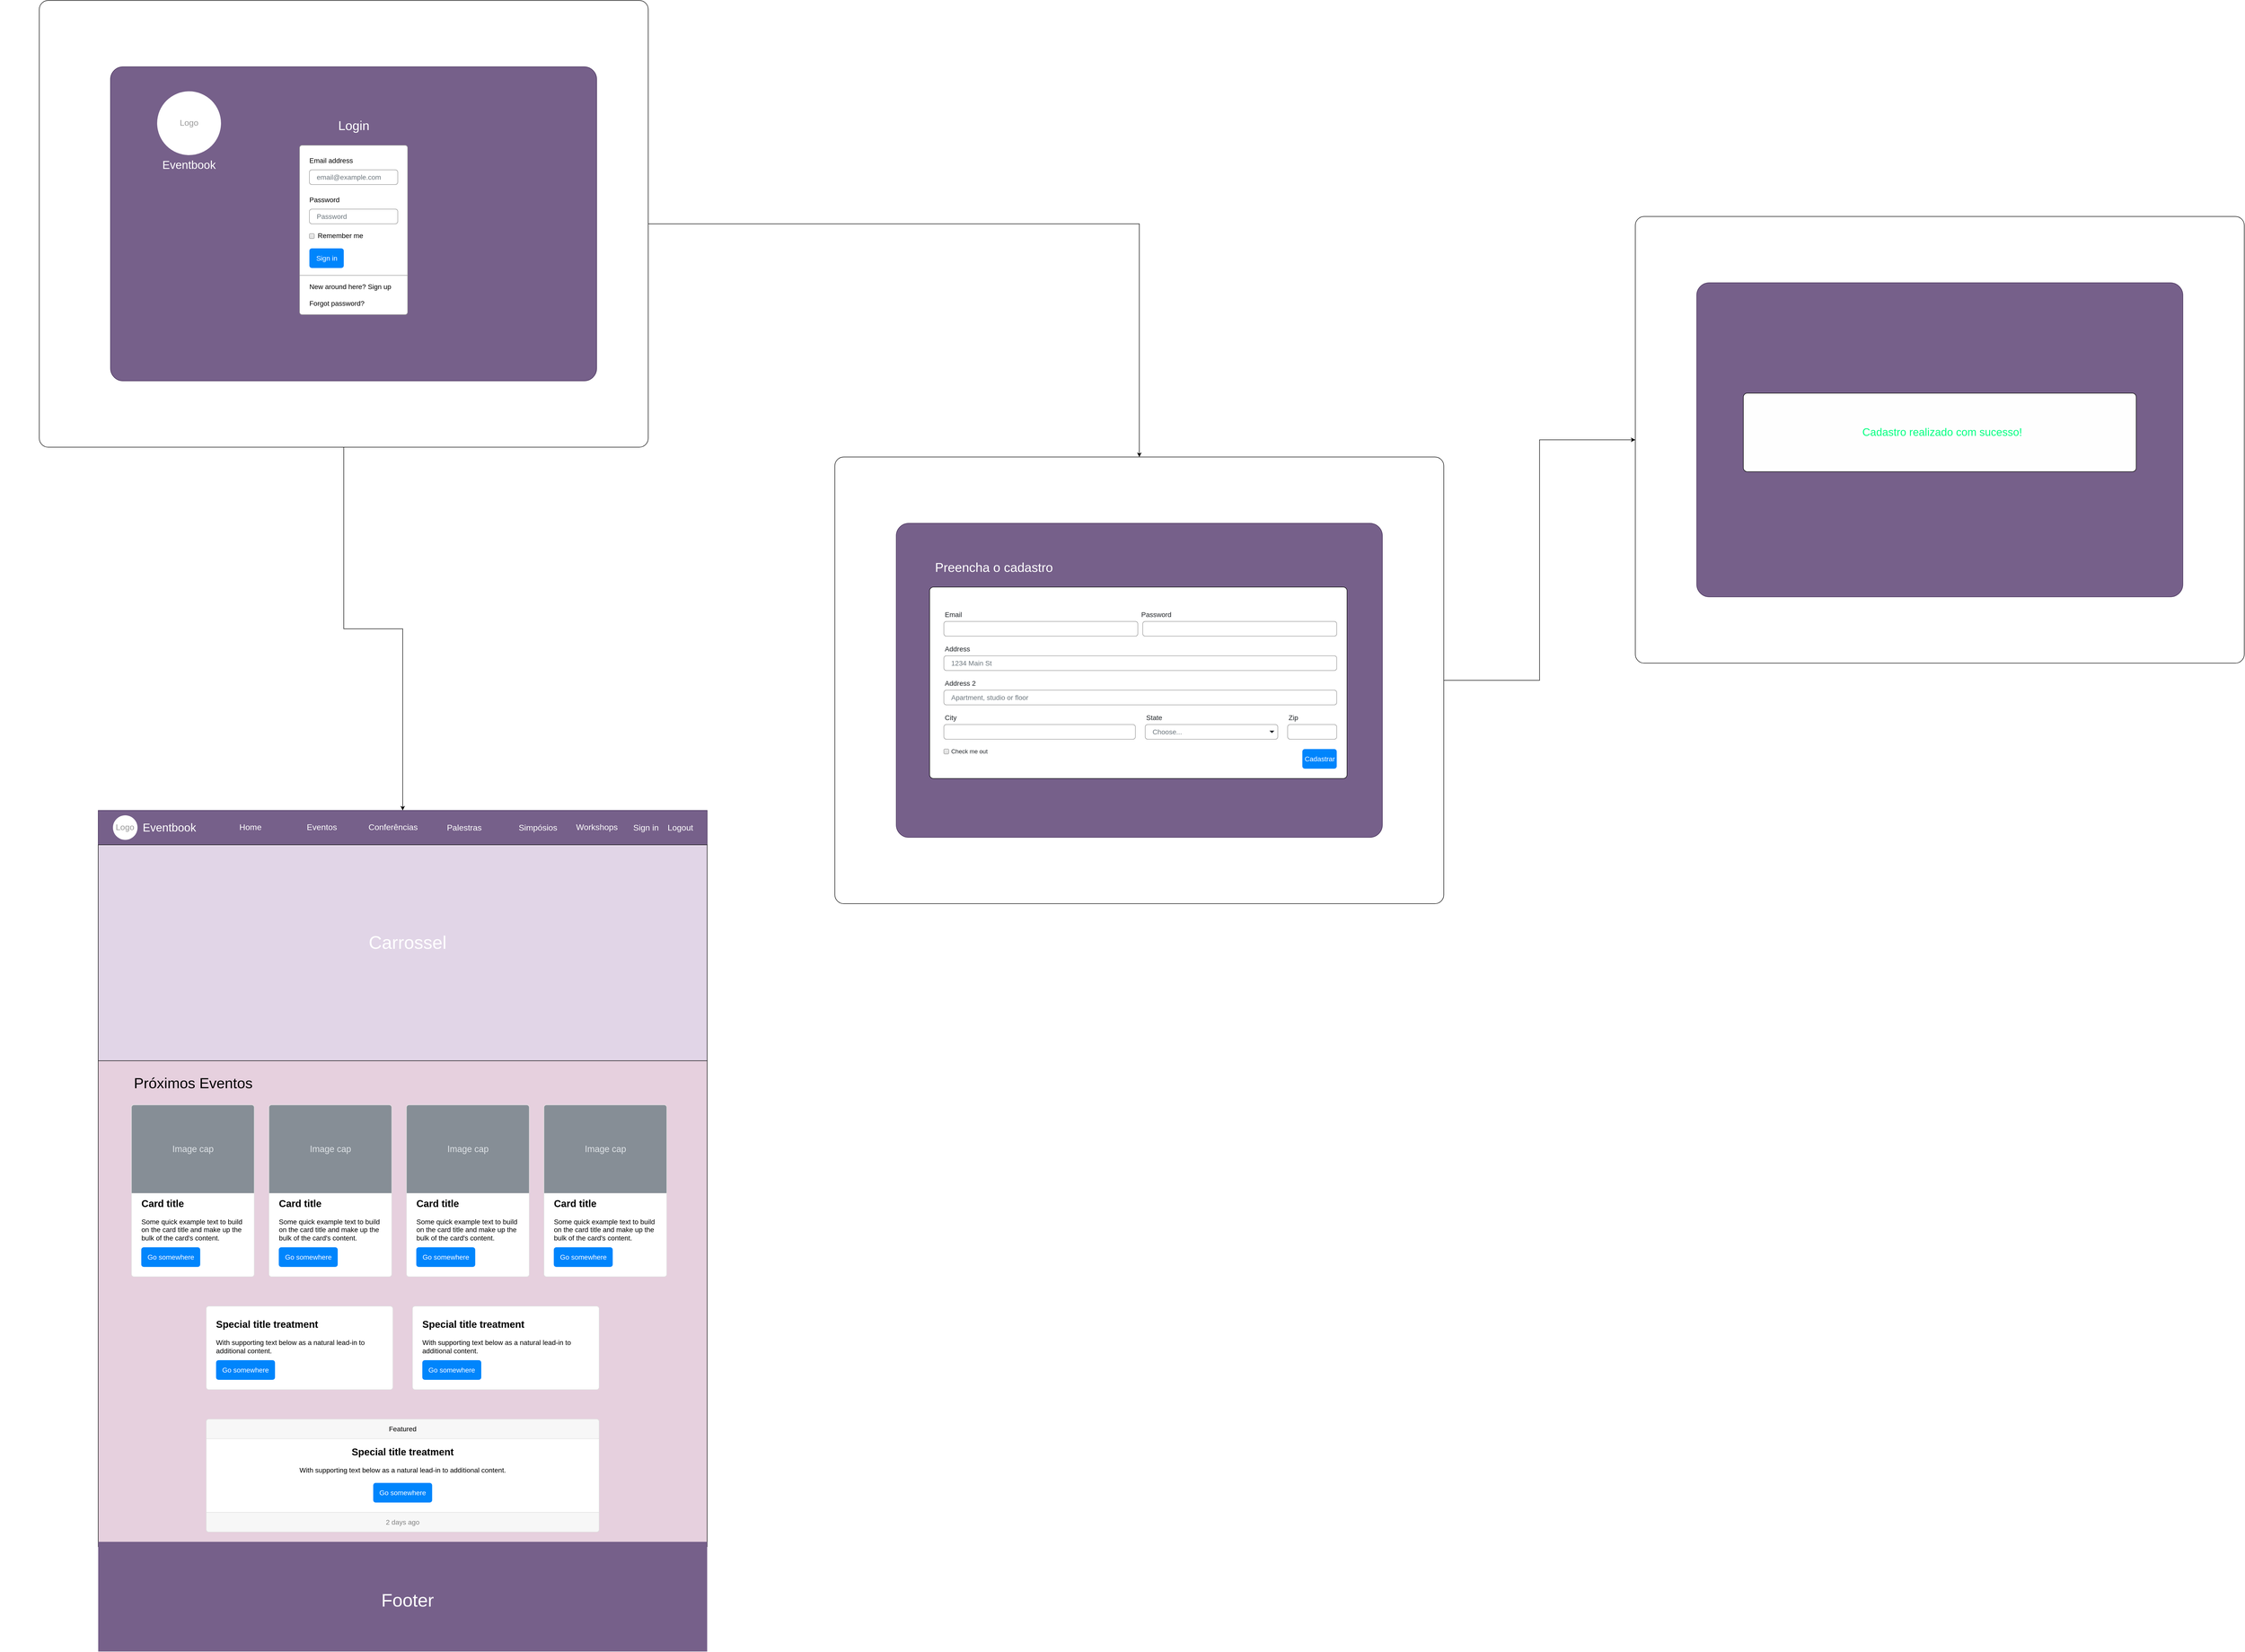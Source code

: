 <mxfile version="13.6.5" type="github">
  <diagram name="Page-1" id="c9db0220-8083-56f3-ca83-edcdcd058819">
    <mxGraphModel dx="5787" dy="5220.5" grid="1" gridSize="10" guides="1" tooltips="1" connect="1" arrows="1" fold="1" page="1" pageScale="1.5" pageWidth="826" pageHeight="1169" background="#ffffff" math="0" shadow="0">
      <root>
        <mxCell id="0" style=";html=1;" />
        <mxCell id="1" style=";html=1;" parent="0" />
        <mxCell id="NKXI5M5k-VEo9D9QixPS-120" style="edgeStyle=orthogonalEdgeStyle;rounded=0;orthogonalLoop=1;jettySize=auto;html=1;exitX=1;exitY=0.5;exitDx=0;exitDy=0;fontFamily=Helvetica;fontSize=22;fontColor=#00FF80;" edge="1" parent="1" source="NKXI5M5k-VEo9D9QixPS-78" target="NKXI5M5k-VEo9D9QixPS-93">
          <mxGeometry relative="1" as="geometry" />
        </mxCell>
        <mxCell id="NKXI5M5k-VEo9D9QixPS-119" style="edgeStyle=orthogonalEdgeStyle;rounded=0;orthogonalLoop=1;jettySize=auto;html=1;exitX=1;exitY=0.5;exitDx=0;exitDy=0;fontFamily=Helvetica;fontSize=22;fontColor=#00FF80;" edge="1" parent="1" source="NKXI5M5k-VEo9D9QixPS-48" target="NKXI5M5k-VEo9D9QixPS-78">
          <mxGeometry relative="1" as="geometry" />
        </mxCell>
        <mxCell id="NKXI5M5k-VEo9D9QixPS-121" style="edgeStyle=orthogonalEdgeStyle;rounded=0;orthogonalLoop=1;jettySize=auto;html=1;exitX=0.5;exitY=1;exitDx=0;exitDy=0;entryX=0.5;entryY=0;entryDx=0;entryDy=0;fontFamily=Helvetica;fontSize=22;fontColor=#00FF80;" edge="1" parent="1" source="NKXI5M5k-VEo9D9QixPS-48" target="NKXI5M5k-VEo9D9QixPS-1">
          <mxGeometry relative="1" as="geometry" />
        </mxCell>
        <mxCell id="NKXI5M5k-VEo9D9QixPS-132" value="" style="group" vertex="1" connectable="0" parent="1">
          <mxGeometry x="3330" y="-1250" width="1240" height="950" as="geometry" />
        </mxCell>
        <mxCell id="NKXI5M5k-VEo9D9QixPS-93" value="" style="rounded=1;whiteSpace=wrap;html=1;fontFamily=Helvetica;fontSize=17;fontColor=#999999;arcSize=2;" vertex="1" parent="NKXI5M5k-VEo9D9QixPS-132">
          <mxGeometry width="1240" height="910" as="geometry" />
        </mxCell>
        <mxCell id="NKXI5M5k-VEo9D9QixPS-131" value="" style="group" vertex="1" connectable="0" parent="NKXI5M5k-VEo9D9QixPS-132">
          <mxGeometry x="125" y="135" width="990" height="815" as="geometry" />
        </mxCell>
        <mxCell id="NKXI5M5k-VEo9D9QixPS-95" value="" style="rounded=1;whiteSpace=wrap;html=1;fillColor=#76608a;strokeColor=#432D57;fontColor=#ffffff;spacing=2;arcSize=4;" vertex="1" parent="NKXI5M5k-VEo9D9QixPS-131">
          <mxGeometry width="990" height="640" as="geometry" />
        </mxCell>
        <mxCell id="NKXI5M5k-VEo9D9QixPS-115" value="Preencha o cadastro" style="text;html=1;strokeColor=none;fillColor=none;align=center;verticalAlign=middle;whiteSpace=wrap;rounded=0;fontFamily=Helvetica;fontSize=22;fontColor=#FFFFFF;" vertex="1" parent="NKXI5M5k-VEo9D9QixPS-131">
          <mxGeometry x="53" y="795" width="170" height="20" as="geometry" />
        </mxCell>
        <mxCell id="NKXI5M5k-VEo9D9QixPS-118" value="&lt;font style=&quot;font-size: 22px&quot;&gt;Cadastro realizado com sucesso!&lt;/font&gt;" style="html=1;shadow=0;dashed=0;shape=mxgraph.bootstrap.rrect;rSize=8;strokeWidth=1;fillColor=#FEFEFE;whiteSpace=wrap;align=center;verticalAlign=middle;spacingLeft=10;rounded=1;fontSize=22;fontColor=#00FF80;" vertex="1" parent="NKXI5M5k-VEo9D9QixPS-131">
          <mxGeometry x="95" y="225" width="800" height="160" as="geometry" />
        </mxCell>
        <mxCell id="NKXI5M5k-VEo9D9QixPS-135" value="" style="group" vertex="1" connectable="0" parent="1">
          <mxGeometry x="1700" y="-760" width="1240" height="910" as="geometry" />
        </mxCell>
        <mxCell id="NKXI5M5k-VEo9D9QixPS-78" value="" style="rounded=1;whiteSpace=wrap;html=1;fontFamily=Helvetica;fontSize=17;fontColor=#999999;arcSize=2;" vertex="1" parent="NKXI5M5k-VEo9D9QixPS-135">
          <mxGeometry width="1240" height="910" as="geometry" />
        </mxCell>
        <mxCell id="NKXI5M5k-VEo9D9QixPS-134" value="" style="group" vertex="1" connectable="0" parent="NKXI5M5k-VEo9D9QixPS-135">
          <mxGeometry x="125" y="135" width="990" height="640" as="geometry" />
        </mxCell>
        <mxCell id="NKXI5M5k-VEo9D9QixPS-133" value="" style="group" vertex="1" connectable="0" parent="NKXI5M5k-VEo9D9QixPS-134">
          <mxGeometry width="990" height="640" as="geometry" />
        </mxCell>
        <mxCell id="NKXI5M5k-VEo9D9QixPS-84" value="" style="group" vertex="1" connectable="0" parent="NKXI5M5k-VEo9D9QixPS-133">
          <mxGeometry width="990" height="640" as="geometry" />
        </mxCell>
        <mxCell id="NKXI5M5k-VEo9D9QixPS-77" value="" style="rounded=1;whiteSpace=wrap;html=1;fillColor=#76608a;strokeColor=#432D57;fontColor=#ffffff;spacing=2;arcSize=4;" vertex="1" parent="NKXI5M5k-VEo9D9QixPS-84">
          <mxGeometry width="990" height="640" as="geometry" />
        </mxCell>
        <mxCell id="NKXI5M5k-VEo9D9QixPS-80" value="" style="group" vertex="1" connectable="0" parent="NKXI5M5k-VEo9D9QixPS-84">
          <mxGeometry x="68" y="130" width="850" height="390" as="geometry" />
        </mxCell>
        <mxCell id="NKXI5M5k-VEo9D9QixPS-79" value="" style="rounded=1;whiteSpace=wrap;html=1;fontFamily=Helvetica;fontSize=17;fontColor=#FFFFFF;arcSize=2;" vertex="1" parent="NKXI5M5k-VEo9D9QixPS-80">
          <mxGeometry width="850" height="390" as="geometry" />
        </mxCell>
        <mxCell id="NKXI5M5k-VEo9D9QixPS-60" value="Email" style="fillColor=none;strokeColor=none;align=left;fontSize=14;fontColor=#212529;rounded=1;" vertex="1" parent="NKXI5M5k-VEo9D9QixPS-80">
          <mxGeometry x="29" y="40" width="400" height="30" as="geometry" />
        </mxCell>
        <mxCell id="NKXI5M5k-VEo9D9QixPS-61" value="" style="html=1;shadow=0;dashed=0;shape=mxgraph.bootstrap.rrect;rSize=5;fillColor=none;strokeColor=#999999;align=left;spacing=15;fontSize=14;fontColor=#6C767D;rounded=1;" vertex="1" parent="NKXI5M5k-VEo9D9QixPS-80">
          <mxGeometry x="29" y="70" width="395" height="30" as="geometry" />
        </mxCell>
        <mxCell id="NKXI5M5k-VEo9D9QixPS-62" value="Password" style="fillColor=none;strokeColor=none;align=left;fontSize=14;fontColor=#212529;rounded=1;" vertex="1" parent="NKXI5M5k-VEo9D9QixPS-80">
          <mxGeometry x="429" y="40" width="400" height="30" as="geometry" />
        </mxCell>
        <mxCell id="NKXI5M5k-VEo9D9QixPS-63" value="" style="html=1;shadow=0;dashed=0;shape=mxgraph.bootstrap.rrect;rSize=5;fillColor=none;strokeColor=#999999;align=left;spacing=15;fontSize=14;fontColor=#6C767D;rounded=1;" vertex="1" parent="NKXI5M5k-VEo9D9QixPS-80">
          <mxGeometry x="434" y="70" width="395" height="30" as="geometry" />
        </mxCell>
        <mxCell id="NKXI5M5k-VEo9D9QixPS-64" value="Address" style="fillColor=none;strokeColor=none;align=left;fontSize=14;fontColor=#212529;rounded=1;" vertex="1" parent="NKXI5M5k-VEo9D9QixPS-80">
          <mxGeometry x="29" y="110" width="390" height="30" as="geometry" />
        </mxCell>
        <mxCell id="NKXI5M5k-VEo9D9QixPS-65" value="1234 Main St" style="html=1;shadow=0;dashed=0;shape=mxgraph.bootstrap.rrect;rSize=5;fillColor=none;strokeColor=#999999;align=left;spacing=15;fontSize=14;fontColor=#6C767D;rounded=1;" vertex="1" parent="NKXI5M5k-VEo9D9QixPS-80">
          <mxGeometry x="29" y="140" width="800" height="30" as="geometry" />
        </mxCell>
        <mxCell id="NKXI5M5k-VEo9D9QixPS-66" value="Address 2" style="fillColor=none;strokeColor=none;align=left;fontSize=14;fontColor=#212529;rounded=1;" vertex="1" parent="NKXI5M5k-VEo9D9QixPS-80">
          <mxGeometry x="29" y="180" width="390" height="30" as="geometry" />
        </mxCell>
        <mxCell id="NKXI5M5k-VEo9D9QixPS-67" value="Apartment, studio or floor" style="html=1;shadow=0;dashed=0;shape=mxgraph.bootstrap.rrect;rSize=5;fillColor=none;strokeColor=#999999;align=left;spacing=15;fontSize=14;fontColor=#6C767D;rounded=1;" vertex="1" parent="NKXI5M5k-VEo9D9QixPS-80">
          <mxGeometry x="29" y="210" width="800" height="30" as="geometry" />
        </mxCell>
        <mxCell id="NKXI5M5k-VEo9D9QixPS-68" value="City" style="fillColor=none;strokeColor=none;align=left;fontSize=14;fontColor=#212529;rounded=1;" vertex="1" parent="NKXI5M5k-VEo9D9QixPS-80">
          <mxGeometry x="29" y="250" width="390" height="30" as="geometry" />
        </mxCell>
        <mxCell id="NKXI5M5k-VEo9D9QixPS-69" value="" style="html=1;shadow=0;dashed=0;shape=mxgraph.bootstrap.rrect;rSize=5;fillColor=none;strokeColor=#999999;align=left;spacing=15;fontSize=14;fontColor=#6C767D;rounded=1;" vertex="1" parent="NKXI5M5k-VEo9D9QixPS-80">
          <mxGeometry x="29" y="280" width="390" height="30" as="geometry" />
        </mxCell>
        <mxCell id="NKXI5M5k-VEo9D9QixPS-70" value="State" style="fillColor=none;strokeColor=none;align=left;fontSize=14;fontColor=#212529;rounded=1;" vertex="1" parent="NKXI5M5k-VEo9D9QixPS-80">
          <mxGeometry x="439" y="250" width="220" height="30" as="geometry" />
        </mxCell>
        <mxCell id="NKXI5M5k-VEo9D9QixPS-71" value="Choose..." style="html=1;shadow=0;dashed=0;shape=mxgraph.bootstrap.rrect;rSize=5;fillColor=none;strokeColor=#999999;align=left;spacing=15;fontSize=14;fontColor=#6C767D;rounded=1;" vertex="1" parent="NKXI5M5k-VEo9D9QixPS-80">
          <mxGeometry x="439" y="280" width="270" height="30" as="geometry" />
        </mxCell>
        <mxCell id="NKXI5M5k-VEo9D9QixPS-72" value="" style="shape=triangle;direction=south;fillColor=#212529;strokeColor=none;perimeter=none;" vertex="1" parent="NKXI5M5k-VEo9D9QixPS-71">
          <mxGeometry x="1" y="0.5" width="10" height="5" relative="1" as="geometry">
            <mxPoint x="-17" y="-2.5" as="offset" />
          </mxGeometry>
        </mxCell>
        <mxCell id="NKXI5M5k-VEo9D9QixPS-73" value="Zip" style="fillColor=none;strokeColor=none;align=left;fontSize=14;fontColor=#212529;rounded=1;" vertex="1" parent="NKXI5M5k-VEo9D9QixPS-80">
          <mxGeometry x="729" y="250" width="100" height="30" as="geometry" />
        </mxCell>
        <mxCell id="NKXI5M5k-VEo9D9QixPS-74" value="" style="html=1;shadow=0;dashed=0;shape=mxgraph.bootstrap.rrect;rSize=5;fillColor=none;strokeColor=#999999;align=left;spacing=15;fontSize=14;fontColor=#6C767D;rounded=1;" vertex="1" parent="NKXI5M5k-VEo9D9QixPS-80">
          <mxGeometry x="729" y="280" width="100" height="30" as="geometry" />
        </mxCell>
        <mxCell id="NKXI5M5k-VEo9D9QixPS-75" value="Check me out" style="html=1;shadow=0;dashed=0;shape=mxgraph.bootstrap.checkbox2;labelPosition=right;verticalLabelPosition=middle;align=left;verticalAlign=middle;gradientColor=#DEDEDE;fillColor=#EDEDED;checked=0;spacing=5;strokeColor=#999999;fontColor=#212529;checkedFill=#0085FC;checkedStroke=#ffffff;rounded=1;" vertex="1" parent="NKXI5M5k-VEo9D9QixPS-80">
          <mxGeometry x="29" y="330" width="10" height="10" as="geometry" />
        </mxCell>
        <mxCell id="NKXI5M5k-VEo9D9QixPS-76" value="Cadastrar" style="html=1;shadow=0;dashed=0;shape=mxgraph.bootstrap.rrect;rSize=5;fillColor=#0085FC;strokeColor=none;align=center;fontSize=14;fontColor=#FFFFFF;rounded=1;" vertex="1" parent="NKXI5M5k-VEo9D9QixPS-80">
          <mxGeometry x="759" y="330" width="70" height="40" as="geometry" />
        </mxCell>
        <mxCell id="NKXI5M5k-VEo9D9QixPS-82" value="&lt;font style=&quot;font-size: 26px&quot;&gt;Preencha o cadastro&lt;/font&gt;" style="text;html=1;strokeColor=none;fillColor=none;align=center;verticalAlign=middle;whiteSpace=wrap;rounded=0;fontFamily=Helvetica;fontSize=22;fontColor=#FFFFFF;" vertex="1" parent="NKXI5M5k-VEo9D9QixPS-84">
          <mxGeometry x="68" y="80" width="262" height="20" as="geometry" />
        </mxCell>
        <mxCell id="NKXI5M5k-VEo9D9QixPS-136" value="" style="group" vertex="1" connectable="0" parent="1">
          <mxGeometry y="-975" width="1240" height="910" as="geometry" />
        </mxCell>
        <mxCell id="NKXI5M5k-VEo9D9QixPS-137" value="" style="group" vertex="1" connectable="0" parent="NKXI5M5k-VEo9D9QixPS-136">
          <mxGeometry x="80" y="-715" width="1240" height="910" as="geometry" />
        </mxCell>
        <mxCell id="NKXI5M5k-VEo9D9QixPS-48" value="" style="rounded=1;whiteSpace=wrap;html=1;fontFamily=Helvetica;fontSize=17;fontColor=#999999;arcSize=2;" vertex="1" parent="NKXI5M5k-VEo9D9QixPS-137">
          <mxGeometry width="1240" height="910" as="geometry" />
        </mxCell>
        <mxCell id="NKXI5M5k-VEo9D9QixPS-83" value="" style="group" vertex="1" connectable="0" parent="NKXI5M5k-VEo9D9QixPS-137">
          <mxGeometry x="145" y="135" width="990" height="640" as="geometry" />
        </mxCell>
        <mxCell id="NKXI5M5k-VEo9D9QixPS-43" value="" style="rounded=1;whiteSpace=wrap;html=1;fillColor=#76608a;strokeColor=#432D57;fontColor=#ffffff;spacing=2;arcSize=4;" vertex="1" parent="NKXI5M5k-VEo9D9QixPS-83">
          <mxGeometry width="990" height="640" as="geometry" />
        </mxCell>
        <mxCell id="NKXI5M5k-VEo9D9QixPS-33" value="" style="html=1;shadow=0;dashed=0;shape=mxgraph.bootstrap.rrect;rSize=5;fillColor=#ffffff;strokeColor=#999999;" vertex="1" parent="NKXI5M5k-VEo9D9QixPS-83">
          <mxGeometry x="385" y="160" width="220" height="345" as="geometry" />
        </mxCell>
        <mxCell id="NKXI5M5k-VEo9D9QixPS-34" value="Email address" style="fillColor=none;strokeColor=none;align=left;spacing=20;fontSize=14;" vertex="1" parent="NKXI5M5k-VEo9D9QixPS-33">
          <mxGeometry width="220" height="40" relative="1" as="geometry">
            <mxPoint y="10" as="offset" />
          </mxGeometry>
        </mxCell>
        <mxCell id="NKXI5M5k-VEo9D9QixPS-35" value="email@example.com" style="html=1;shadow=0;dashed=0;shape=mxgraph.bootstrap.rrect;rSize=5;fillColor=none;strokeColor=#999999;align=left;spacing=15;fontSize=14;fontColor=#6C767D;" vertex="1" parent="NKXI5M5k-VEo9D9QixPS-33">
          <mxGeometry width="180" height="30" relative="1" as="geometry">
            <mxPoint x="20" y="50" as="offset" />
          </mxGeometry>
        </mxCell>
        <mxCell id="NKXI5M5k-VEo9D9QixPS-36" value="Password" style="fillColor=none;strokeColor=none;align=left;spacing=20;fontSize=14;" vertex="1" parent="NKXI5M5k-VEo9D9QixPS-33">
          <mxGeometry width="220" height="40" relative="1" as="geometry">
            <mxPoint y="90" as="offset" />
          </mxGeometry>
        </mxCell>
        <mxCell id="NKXI5M5k-VEo9D9QixPS-37" value="Password" style="html=1;shadow=0;dashed=0;shape=mxgraph.bootstrap.rrect;rSize=5;fillColor=none;strokeColor=#999999;align=left;spacing=15;fontSize=14;fontColor=#6C767D;" vertex="1" parent="NKXI5M5k-VEo9D9QixPS-33">
          <mxGeometry width="180" height="30" relative="1" as="geometry">
            <mxPoint x="20" y="130" as="offset" />
          </mxGeometry>
        </mxCell>
        <mxCell id="NKXI5M5k-VEo9D9QixPS-38" value="Remember me" style="html=1;shadow=0;dashed=0;shape=mxgraph.bootstrap.rrect;rSize=2;fillColor=#EDEDED;strokeColor=#999999;align=left;fontSize=14;fontColor=#000000;labelPosition=right;verticalLabelPosition=middle;verticalAlign=middle;spacingLeft=5;spacingTop=-2;gradientColor=#DEDEDE;" vertex="1" parent="NKXI5M5k-VEo9D9QixPS-33">
          <mxGeometry width="10" height="10" relative="1" as="geometry">
            <mxPoint x="20" y="180" as="offset" />
          </mxGeometry>
        </mxCell>
        <mxCell id="NKXI5M5k-VEo9D9QixPS-39" value="Sign in" style="html=1;shadow=0;dashed=0;shape=mxgraph.bootstrap.rrect;rSize=5;fillColor=#0085FC;strokeColor=none;align=center;fontSize=14;fontColor=#FFFFFF;" vertex="1" parent="NKXI5M5k-VEo9D9QixPS-33">
          <mxGeometry width="70" height="40" relative="1" as="geometry">
            <mxPoint x="20" y="210" as="offset" />
          </mxGeometry>
        </mxCell>
        <mxCell id="NKXI5M5k-VEo9D9QixPS-40" value="" style="shape=line;strokeColor=#999999;perimeter=none;resizeWidth=1;" vertex="1" parent="NKXI5M5k-VEo9D9QixPS-33">
          <mxGeometry width="220" height="10" relative="1" as="geometry">
            <mxPoint y="260" as="offset" />
          </mxGeometry>
        </mxCell>
        <mxCell id="NKXI5M5k-VEo9D9QixPS-41" value="New around here? Sign up&lt;br&gt;&lt;br&gt;Forgot password?" style="html=1;fillColor=none;strokeColor=none;align=left;spacing=20;fontSize=14;" vertex="1" parent="NKXI5M5k-VEo9D9QixPS-33">
          <mxGeometry width="220" height="60" relative="1" as="geometry">
            <mxPoint y="275" as="offset" />
          </mxGeometry>
        </mxCell>
        <mxCell id="NKXI5M5k-VEo9D9QixPS-42" value="&lt;font style=&quot;font-size: 26px&quot;&gt;Login&lt;/font&gt;" style="text;html=1;align=center;verticalAlign=middle;resizable=0;points=[];autosize=1;fontColor=#FFFFFF;" vertex="1" parent="NKXI5M5k-VEo9D9QixPS-83">
          <mxGeometry x="455" y="110" width="80" height="20" as="geometry" />
        </mxCell>
        <mxCell id="NKXI5M5k-VEo9D9QixPS-44" value="&lt;font style=&quot;font-size: 23px&quot;&gt;Eventbook&lt;/font&gt;" style="text;html=1;strokeColor=none;fillColor=none;align=center;verticalAlign=middle;whiteSpace=wrap;rounded=0;fontColor=#FFFFFF;fontFamily=Helvetica;" vertex="1" parent="NKXI5M5k-VEo9D9QixPS-83">
          <mxGeometry x="95" y="190" width="130" height="20" as="geometry" />
        </mxCell>
        <mxCell id="NKXI5M5k-VEo9D9QixPS-50" value="" style="group" vertex="1" connectable="0" parent="NKXI5M5k-VEo9D9QixPS-83">
          <mxGeometry x="95" y="50" width="130" height="130" as="geometry" />
        </mxCell>
        <mxCell id="NKXI5M5k-VEo9D9QixPS-45" value="" style="ellipse;whiteSpace=wrap;html=1;aspect=fixed;rounded=1;fontFamily=Helvetica;fontColor=#FFFFFF;strokeColor=none;" vertex="1" parent="NKXI5M5k-VEo9D9QixPS-50">
          <mxGeometry width="130" height="130" as="geometry" />
        </mxCell>
        <mxCell id="NKXI5M5k-VEo9D9QixPS-46" value="Logo" style="text;html=1;strokeColor=none;fillColor=none;align=center;verticalAlign=middle;whiteSpace=wrap;rounded=0;fontFamily=Helvetica;fontColor=#999999;fontSize=17;" vertex="1" parent="NKXI5M5k-VEo9D9QixPS-50">
          <mxGeometry x="45" y="55" width="40" height="20" as="geometry" />
        </mxCell>
        <mxCell id="NKXI5M5k-VEo9D9QixPS-138" value="" style="group" vertex="1" connectable="0" parent="1">
          <mxGeometry x="200" y="-40" width="1240" height="1713.5" as="geometry" />
        </mxCell>
        <mxCell id="NKXI5M5k-VEo9D9QixPS-85" value="&#39;" style="group" vertex="1" connectable="0" parent="NKXI5M5k-VEo9D9QixPS-138">
          <mxGeometry width="1240" height="1500" as="geometry" />
        </mxCell>
        <mxCell id="NKXI5M5k-VEo9D9QixPS-126" value="" style="rounded=0;whiteSpace=wrap;html=1;strokeColor=#000000;fontFamily=Helvetica;fontSize=37;fontColor=#FFFFFF;align=center;fillColor=#E6D0DE;" vertex="1" parent="NKXI5M5k-VEo9D9QixPS-85">
          <mxGeometry y="70" width="1240" height="1430" as="geometry" />
        </mxCell>
        <mxCell id="NKXI5M5k-VEo9D9QixPS-1" value="" style="rounded=0;whiteSpace=wrap;html=1;fillColor=#76608a;strokeColor=#432D57;fontColor=#ffffff;" vertex="1" parent="NKXI5M5k-VEo9D9QixPS-85">
          <mxGeometry width="1240" height="70" as="geometry" />
        </mxCell>
        <mxCell id="NKXI5M5k-VEo9D9QixPS-14" value="" style="group" vertex="1" connectable="0" parent="NKXI5M5k-VEo9D9QixPS-85">
          <mxGeometry x="220" y="1010" width="800" height="460" as="geometry" />
        </mxCell>
        <mxCell id="NKXI5M5k-VEo9D9QixPS-2" value="" style="html=1;shadow=0;dashed=0;shape=mxgraph.bootstrap.rrect;rSize=5;strokeColor=#DFDFDF;html=1;whiteSpace=wrap;fillColor=#FFFFFF;fontColor=#000000;" vertex="1" parent="NKXI5M5k-VEo9D9QixPS-14">
          <mxGeometry y="230" width="800" height="230" as="geometry" />
        </mxCell>
        <mxCell id="NKXI5M5k-VEo9D9QixPS-3" value="Featured" style="html=1;shadow=0;dashed=0;shape=mxgraph.bootstrap.topButton;strokeColor=inherit;fillColor=#F7F7F7;rSize=5;perimeter=none;whiteSpace=wrap;resizeWidth=1;align=center;spacing=20;fontSize=14;" vertex="1" parent="NKXI5M5k-VEo9D9QixPS-2">
          <mxGeometry width="800" height="40" relative="1" as="geometry" />
        </mxCell>
        <mxCell id="NKXI5M5k-VEo9D9QixPS-4" value="&lt;b&gt;&lt;font style=&quot;font-size: 20px&quot;&gt;Special title treatment&lt;/font&gt;&lt;/b&gt;&lt;br style=&quot;font-size: 14px&quot;&gt;&lt;br style=&quot;font-size: 14px&quot;&gt;With supporting text below as a natural lead-in to additional content." style="perimeter=none;html=1;whiteSpace=wrap;fillColor=none;strokeColor=none;resizeWidth=1;verticalAlign=top;align=center;spacing=20;spacingTop=-10;fontSize=14;" vertex="1" parent="NKXI5M5k-VEo9D9QixPS-2">
          <mxGeometry width="800" height="120" relative="1" as="geometry">
            <mxPoint y="40" as="offset" />
          </mxGeometry>
        </mxCell>
        <mxCell id="NKXI5M5k-VEo9D9QixPS-5" value="Go somewhere" style="html=1;shadow=0;dashed=0;shape=mxgraph.bootstrap.rrect;rSize=5;perimeter=none;whiteSpace=wrap;align=center;fillColor=#0085FC;strokeColor=none;fontColor=#ffffff;resizeWidth=1;fontSize=14;" vertex="1" parent="NKXI5M5k-VEo9D9QixPS-2">
          <mxGeometry x="0.5" y="1" width="120" height="40" relative="1" as="geometry">
            <mxPoint x="-60" y="-100" as="offset" />
          </mxGeometry>
        </mxCell>
        <mxCell id="NKXI5M5k-VEo9D9QixPS-6" value="2 days ago" style="html=1;shadow=0;dashed=0;shape=mxgraph.bootstrap.bottomButton;strokeColor=inherit;fillColor=#F7F7F7;rSize=5;perimeter=none;whiteSpace=wrap;resizeWidth=1;align=center;spacing=20;fontSize=14;fontColor=#818181;" vertex="1" parent="NKXI5M5k-VEo9D9QixPS-2">
          <mxGeometry y="1" width="800" height="40" relative="1" as="geometry">
            <mxPoint y="-40" as="offset" />
          </mxGeometry>
        </mxCell>
        <mxCell id="NKXI5M5k-VEo9D9QixPS-7" value="&lt;b&gt;&lt;font style=&quot;font-size: 20px&quot;&gt;Special title treatment&lt;/font&gt;&lt;/b&gt;&lt;br style=&quot;font-size: 14px&quot;&gt;&lt;br style=&quot;font-size: 14px&quot;&gt;With supporting text below as a natural lead-in to additional content." style="html=1;shadow=0;dashed=0;shape=mxgraph.bootstrap.rrect;rSize=5;strokeColor=#DFDFDF;html=1;whiteSpace=wrap;fillColor=#FFFFFF;fontColor=#000000;align=left;verticalAlign=top;spacing=20;fontSize=14;" vertex="1" parent="NKXI5M5k-VEo9D9QixPS-14">
          <mxGeometry width="380" height="170" as="geometry" />
        </mxCell>
        <mxCell id="NKXI5M5k-VEo9D9QixPS-8" value="Go somewhere" style="html=1;shadow=0;dashed=0;shape=mxgraph.bootstrap.rrect;rSize=5;perimeter=none;whiteSpace=wrap;fillColor=#0085FC;strokeColor=none;fontColor=#ffffff;resizeWidth=1;fontSize=14;" vertex="1" parent="NKXI5M5k-VEo9D9QixPS-7">
          <mxGeometry y="1" width="120" height="40" relative="1" as="geometry">
            <mxPoint x="20" y="-60" as="offset" />
          </mxGeometry>
        </mxCell>
        <mxCell id="NKXI5M5k-VEo9D9QixPS-9" value="&lt;b&gt;&lt;font style=&quot;font-size: 20px&quot;&gt;Special title treatment&lt;/font&gt;&lt;/b&gt;&lt;br style=&quot;font-size: 14px&quot;&gt;&lt;br style=&quot;font-size: 14px&quot;&gt;With supporting text below as a natural lead-in to additional content." style="html=1;shadow=0;dashed=0;shape=mxgraph.bootstrap.rrect;rSize=5;strokeColor=#DFDFDF;html=1;whiteSpace=wrap;fillColor=#FFFFFF;fontColor=#000000;align=left;verticalAlign=top;spacing=20;fontSize=14;" vertex="1" parent="NKXI5M5k-VEo9D9QixPS-14">
          <mxGeometry x="420" width="380" height="170" as="geometry" />
        </mxCell>
        <mxCell id="NKXI5M5k-VEo9D9QixPS-10" value="Go somewhere" style="html=1;shadow=0;dashed=0;shape=mxgraph.bootstrap.rrect;rSize=5;perimeter=none;whiteSpace=wrap;fillColor=#0085FC;strokeColor=none;fontColor=#ffffff;resizeWidth=1;fontSize=14;" vertex="1" parent="NKXI5M5k-VEo9D9QixPS-9">
          <mxGeometry y="1" width="120" height="40" relative="1" as="geometry">
            <mxPoint x="20" y="-60" as="offset" />
          </mxGeometry>
        </mxCell>
        <mxCell id="NKXI5M5k-VEo9D9QixPS-49" value="&lt;font style=&quot;font-size: 23px&quot;&gt;Eventbook&lt;/font&gt;" style="text;html=1;strokeColor=none;fillColor=none;align=center;verticalAlign=middle;whiteSpace=wrap;rounded=0;fontColor=#FFFFFF;fontFamily=Helvetica;" vertex="1" parent="NKXI5M5k-VEo9D9QixPS-85">
          <mxGeometry x="80" y="25" width="130" height="20" as="geometry" />
        </mxCell>
        <mxCell id="NKXI5M5k-VEo9D9QixPS-51" value="" style="group" vertex="1" connectable="0" parent="NKXI5M5k-VEo9D9QixPS-85">
          <mxGeometry x="30" y="50" width="50" height="50" as="geometry" />
        </mxCell>
        <mxCell id="NKXI5M5k-VEo9D9QixPS-52" value="" style="ellipse;whiteSpace=wrap;html=1;aspect=fixed;rounded=1;fontFamily=Helvetica;fontColor=#FFFFFF;strokeColor=none;" vertex="1" parent="NKXI5M5k-VEo9D9QixPS-51">
          <mxGeometry y="-40" width="50" height="50" as="geometry" />
        </mxCell>
        <mxCell id="NKXI5M5k-VEo9D9QixPS-53" value="Logo" style="text;html=1;strokeColor=none;fillColor=none;align=center;verticalAlign=middle;whiteSpace=wrap;rounded=0;fontFamily=Helvetica;fontColor=#999999;fontSize=17;" vertex="1" parent="NKXI5M5k-VEo9D9QixPS-85">
          <mxGeometry x="47.308" y="31.154" width="15.385" height="7.692" as="geometry" />
        </mxCell>
        <mxCell id="NKXI5M5k-VEo9D9QixPS-54" value="Home" style="text;html=1;strokeColor=none;fillColor=none;align=center;verticalAlign=middle;whiteSpace=wrap;rounded=0;fontFamily=Helvetica;fontSize=17;fontColor=#FFFFFF;" vertex="1" parent="NKXI5M5k-VEo9D9QixPS-85">
          <mxGeometry x="290" y="25" width="40" height="20" as="geometry" />
        </mxCell>
        <mxCell id="NKXI5M5k-VEo9D9QixPS-55" value="&lt;font style=&quot;font-size: 17px&quot;&gt;Eventos&lt;/font&gt;" style="text;html=1;align=center;verticalAlign=middle;resizable=0;points=[];autosize=1;fontColor=#FFFFFF;fontSize=17;" vertex="1" parent="NKXI5M5k-VEo9D9QixPS-85">
          <mxGeometry x="415" y="20" width="80" height="30" as="geometry" />
        </mxCell>
        <mxCell id="NKXI5M5k-VEo9D9QixPS-56" value="&lt;font style=&quot;font-size: 17px&quot;&gt;Conferências&lt;/font&gt;" style="text;html=1;align=center;verticalAlign=middle;resizable=0;points=[];autosize=1;fontColor=#FFFFFF;fontSize=17;" vertex="1" parent="NKXI5M5k-VEo9D9QixPS-85">
          <mxGeometry x="540" y="20" width="120" height="30" as="geometry" />
        </mxCell>
        <mxCell id="NKXI5M5k-VEo9D9QixPS-57" value="&lt;font style=&quot;font-size: 17px&quot;&gt;Palestras&lt;/font&gt;" style="text;html=1;align=center;verticalAlign=middle;resizable=0;points=[];autosize=1;fontColor=#FFFFFF;fontSize=17;" vertex="1" parent="NKXI5M5k-VEo9D9QixPS-85">
          <mxGeometry x="700" y="21" width="90" height="30" as="geometry" />
        </mxCell>
        <mxCell id="NKXI5M5k-VEo9D9QixPS-58" value="&lt;font style=&quot;font-size: 17px&quot;&gt;Sign in&lt;/font&gt;" style="text;html=1;align=center;verticalAlign=middle;resizable=0;points=[];autosize=1;fontColor=#FFFFFF;fontSize=17;" vertex="1" parent="NKXI5M5k-VEo9D9QixPS-85">
          <mxGeometry x="1080" y="21" width="70" height="30" as="geometry" />
        </mxCell>
        <mxCell id="NKXI5M5k-VEo9D9QixPS-59" value="&lt;font style=&quot;font-size: 17px&quot;&gt;Logout&lt;/font&gt;" style="text;html=1;align=center;verticalAlign=middle;resizable=0;points=[];autosize=1;fontColor=#FFFFFF;fontSize=17;" vertex="1" parent="NKXI5M5k-VEo9D9QixPS-85">
          <mxGeometry x="1150" y="21" width="70" height="30" as="geometry" />
        </mxCell>
        <mxCell id="NKXI5M5k-VEo9D9QixPS-11" value="&lt;b&gt;&lt;font style=&quot;font-size: 20px&quot;&gt;Card title&lt;/font&gt;&lt;/b&gt;&lt;br style=&quot;font-size: 14px&quot;&gt;&lt;br style=&quot;font-size: 14px&quot;&gt;Some quick example text to build on the card title and make up the bulk of the card&#39;s content." style="html=1;shadow=0;dashed=0;shape=mxgraph.bootstrap.rrect;rSize=5;strokeColor=#DFDFDF;html=1;whiteSpace=wrap;fillColor=#ffffff;fontColor=#000000;verticalAlign=bottom;align=left;spacing=20;spacingBottom=50;fontSize=14;aspect=fixed;" vertex="1" parent="NKXI5M5k-VEo9D9QixPS-85">
          <mxGeometry x="67.69" y="600" width="250" height="350" as="geometry" />
        </mxCell>
        <mxCell id="NKXI5M5k-VEo9D9QixPS-12" value="Image cap" style="html=1;shadow=0;dashed=0;shape=mxgraph.bootstrap.topButton;rSize=5;perimeter=none;whiteSpace=wrap;fillColor=#868E96;strokeColor=#DFDFDF;fontColor=#DEE2E6;resizeWidth=1;fontSize=18;" vertex="1" parent="NKXI5M5k-VEo9D9QixPS-11">
          <mxGeometry width="250" height="180" relative="1" as="geometry" />
        </mxCell>
        <mxCell id="NKXI5M5k-VEo9D9QixPS-13" value="Go somewhere" style="html=1;shadow=0;dashed=0;shape=mxgraph.bootstrap.rrect;rSize=5;perimeter=none;whiteSpace=wrap;fillColor=#0085FC;strokeColor=none;fontColor=#ffffff;resizeWidth=1;fontSize=14;" vertex="1" parent="NKXI5M5k-VEo9D9QixPS-11">
          <mxGeometry y="1" width="120" height="40" relative="1" as="geometry">
            <mxPoint x="20" y="-60" as="offset" />
          </mxGeometry>
        </mxCell>
        <mxCell id="NKXI5M5k-VEo9D9QixPS-15" value="&lt;b&gt;&lt;font style=&quot;font-size: 20px&quot;&gt;Card title&lt;/font&gt;&lt;/b&gt;&lt;br style=&quot;font-size: 14px&quot;&gt;&lt;br style=&quot;font-size: 14px&quot;&gt;Some quick example text to build on the card title and make up the bulk of the card&#39;s content." style="html=1;shadow=0;dashed=0;shape=mxgraph.bootstrap.rrect;rSize=5;strokeColor=#DFDFDF;html=1;whiteSpace=wrap;fillColor=#ffffff;fontColor=#000000;verticalAlign=bottom;align=left;spacing=20;spacingBottom=50;fontSize=14;aspect=fixed;" vertex="1" parent="NKXI5M5k-VEo9D9QixPS-85">
          <mxGeometry x="347.69" y="600" width="250" height="350" as="geometry" />
        </mxCell>
        <mxCell id="NKXI5M5k-VEo9D9QixPS-16" value="Image cap" style="html=1;shadow=0;dashed=0;shape=mxgraph.bootstrap.topButton;rSize=5;perimeter=none;whiteSpace=wrap;fillColor=#868E96;strokeColor=#DFDFDF;fontColor=#DEE2E6;resizeWidth=1;fontSize=18;" vertex="1" parent="NKXI5M5k-VEo9D9QixPS-15">
          <mxGeometry width="250" height="180" relative="1" as="geometry" />
        </mxCell>
        <mxCell id="NKXI5M5k-VEo9D9QixPS-17" value="Go somewhere" style="html=1;shadow=0;dashed=0;shape=mxgraph.bootstrap.rrect;rSize=5;perimeter=none;whiteSpace=wrap;fillColor=#0085FC;strokeColor=none;fontColor=#ffffff;resizeWidth=1;fontSize=14;" vertex="1" parent="NKXI5M5k-VEo9D9QixPS-15">
          <mxGeometry y="1" width="120" height="40" relative="1" as="geometry">
            <mxPoint x="20" y="-60" as="offset" />
          </mxGeometry>
        </mxCell>
        <mxCell id="NKXI5M5k-VEo9D9QixPS-18" value="&lt;b&gt;&lt;font style=&quot;font-size: 20px&quot;&gt;Card title&lt;/font&gt;&lt;/b&gt;&lt;br style=&quot;font-size: 14px&quot;&gt;&lt;br style=&quot;font-size: 14px&quot;&gt;Some quick example text to build on the card title and make up the bulk of the card&#39;s content." style="html=1;shadow=0;dashed=0;shape=mxgraph.bootstrap.rrect;rSize=5;strokeColor=#DFDFDF;html=1;whiteSpace=wrap;fillColor=#ffffff;fontColor=#000000;verticalAlign=bottom;align=left;spacing=20;spacingBottom=50;fontSize=14;aspect=fixed;" vertex="1" parent="NKXI5M5k-VEo9D9QixPS-85">
          <mxGeometry x="627.69" y="600" width="250" height="350" as="geometry" />
        </mxCell>
        <mxCell id="NKXI5M5k-VEo9D9QixPS-19" value="Image cap" style="html=1;shadow=0;dashed=0;shape=mxgraph.bootstrap.topButton;rSize=5;perimeter=none;whiteSpace=wrap;fillColor=#868E96;strokeColor=#DFDFDF;fontColor=#DEE2E6;resizeWidth=1;fontSize=18;" vertex="1" parent="NKXI5M5k-VEo9D9QixPS-18">
          <mxGeometry width="250" height="180" relative="1" as="geometry" />
        </mxCell>
        <mxCell id="NKXI5M5k-VEo9D9QixPS-20" value="Go somewhere" style="html=1;shadow=0;dashed=0;shape=mxgraph.bootstrap.rrect;rSize=5;perimeter=none;whiteSpace=wrap;fillColor=#0085FC;strokeColor=none;fontColor=#ffffff;resizeWidth=1;fontSize=14;" vertex="1" parent="NKXI5M5k-VEo9D9QixPS-18">
          <mxGeometry y="1" width="120" height="40" relative="1" as="geometry">
            <mxPoint x="20" y="-60" as="offset" />
          </mxGeometry>
        </mxCell>
        <mxCell id="NKXI5M5k-VEo9D9QixPS-21" value="&lt;b&gt;&lt;font style=&quot;font-size: 20px&quot;&gt;Card title&lt;/font&gt;&lt;/b&gt;&lt;br style=&quot;font-size: 14px&quot;&gt;&lt;br style=&quot;font-size: 14px&quot;&gt;Some quick example text to build on the card title and make up the bulk of the card&#39;s content." style="html=1;shadow=0;dashed=0;shape=mxgraph.bootstrap.rrect;rSize=5;strokeColor=#DFDFDF;html=1;whiteSpace=wrap;fillColor=#ffffff;fontColor=#000000;verticalAlign=bottom;align=left;spacing=20;spacingBottom=50;fontSize=14;aspect=fixed;" vertex="1" parent="NKXI5M5k-VEo9D9QixPS-85">
          <mxGeometry x="907.69" y="600" width="250" height="350" as="geometry" />
        </mxCell>
        <mxCell id="NKXI5M5k-VEo9D9QixPS-22" value="Image cap" style="html=1;shadow=0;dashed=0;shape=mxgraph.bootstrap.topButton;rSize=5;perimeter=none;whiteSpace=wrap;fillColor=#868E96;strokeColor=#DFDFDF;fontColor=#DEE2E6;resizeWidth=1;fontSize=18;" vertex="1" parent="NKXI5M5k-VEo9D9QixPS-21">
          <mxGeometry width="250" height="180" relative="1" as="geometry" />
        </mxCell>
        <mxCell id="NKXI5M5k-VEo9D9QixPS-23" value="Go somewhere" style="html=1;shadow=0;dashed=0;shape=mxgraph.bootstrap.rrect;rSize=5;perimeter=none;whiteSpace=wrap;fillColor=#0085FC;strokeColor=none;fontColor=#ffffff;resizeWidth=1;fontSize=14;" vertex="1" parent="NKXI5M5k-VEo9D9QixPS-21">
          <mxGeometry y="1" width="120" height="40" relative="1" as="geometry">
            <mxPoint x="20" y="-60" as="offset" />
          </mxGeometry>
        </mxCell>
        <mxCell id="NKXI5M5k-VEo9D9QixPS-24" value="&lt;font style=&quot;font-size: 30px&quot;&gt;Próximos Eventos&lt;/font&gt;" style="text;html=1;align=center;verticalAlign=middle;resizable=0;points=[];autosize=1;" vertex="1" parent="NKXI5M5k-VEo9D9QixPS-85">
          <mxGeometry x="62.69" y="540" width="260" height="30" as="geometry" />
        </mxCell>
        <mxCell id="NKXI5M5k-VEo9D9QixPS-129" value="&lt;font style=&quot;font-size: 17px&quot;&gt;Simpósios&lt;/font&gt;" style="text;html=1;align=center;verticalAlign=middle;resizable=0;points=[];autosize=1;fontColor=#FFFFFF;fontSize=17;" vertex="1" parent="NKXI5M5k-VEo9D9QixPS-85">
          <mxGeometry x="850" y="21" width="90" height="30" as="geometry" />
        </mxCell>
        <mxCell id="NKXI5M5k-VEo9D9QixPS-130" value="&lt;font style=&quot;font-size: 17px&quot;&gt;Workshops&lt;/font&gt;" style="text;html=1;align=center;verticalAlign=middle;resizable=0;points=[];autosize=1;fontColor=#FFFFFF;fontSize=17;" vertex="1" parent="NKXI5M5k-VEo9D9QixPS-85">
          <mxGeometry x="965" y="20" width="100" height="30" as="geometry" />
        </mxCell>
        <mxCell id="NKXI5M5k-VEo9D9QixPS-122" value="" style="rounded=0;whiteSpace=wrap;html=1;fontFamily=Helvetica;fontSize=22;fontColor=#00FF80;align=center;strokeColor=none;fillColor=#76608A;" vertex="1" parent="NKXI5M5k-VEo9D9QixPS-138">
          <mxGeometry y="1490" width="1240" height="223.5" as="geometry" />
        </mxCell>
        <mxCell id="NKXI5M5k-VEo9D9QixPS-123" value="Footer" style="text;html=1;strokeColor=none;fillColor=none;align=center;verticalAlign=middle;whiteSpace=wrap;rounded=0;fontFamily=Helvetica;fontSize=37;fontColor=#FFFFFF;" vertex="1" parent="NKXI5M5k-VEo9D9QixPS-138">
          <mxGeometry x="450" y="1600" width="360" height="20" as="geometry" />
        </mxCell>
        <mxCell id="NKXI5M5k-VEo9D9QixPS-127" value="" style="rounded=0;whiteSpace=wrap;html=1;strokeColor=#000000;fontFamily=Helvetica;fontSize=37;fontColor=#FFFFFF;align=center;fillColor=#E1D5E7;" vertex="1" parent="NKXI5M5k-VEo9D9QixPS-138">
          <mxGeometry y="70" width="1240" height="440" as="geometry" />
        </mxCell>
        <mxCell id="NKXI5M5k-VEo9D9QixPS-128" value="Carrossel" style="text;html=1;strokeColor=none;fillColor=none;align=center;verticalAlign=middle;whiteSpace=wrap;rounded=0;fontFamily=Helvetica;fontSize=37;fontColor=#FFFFFF;" vertex="1" parent="NKXI5M5k-VEo9D9QixPS-138">
          <mxGeometry x="610" y="260" width="40" height="20" as="geometry" />
        </mxCell>
      </root>
    </mxGraphModel>
  </diagram>
</mxfile>
